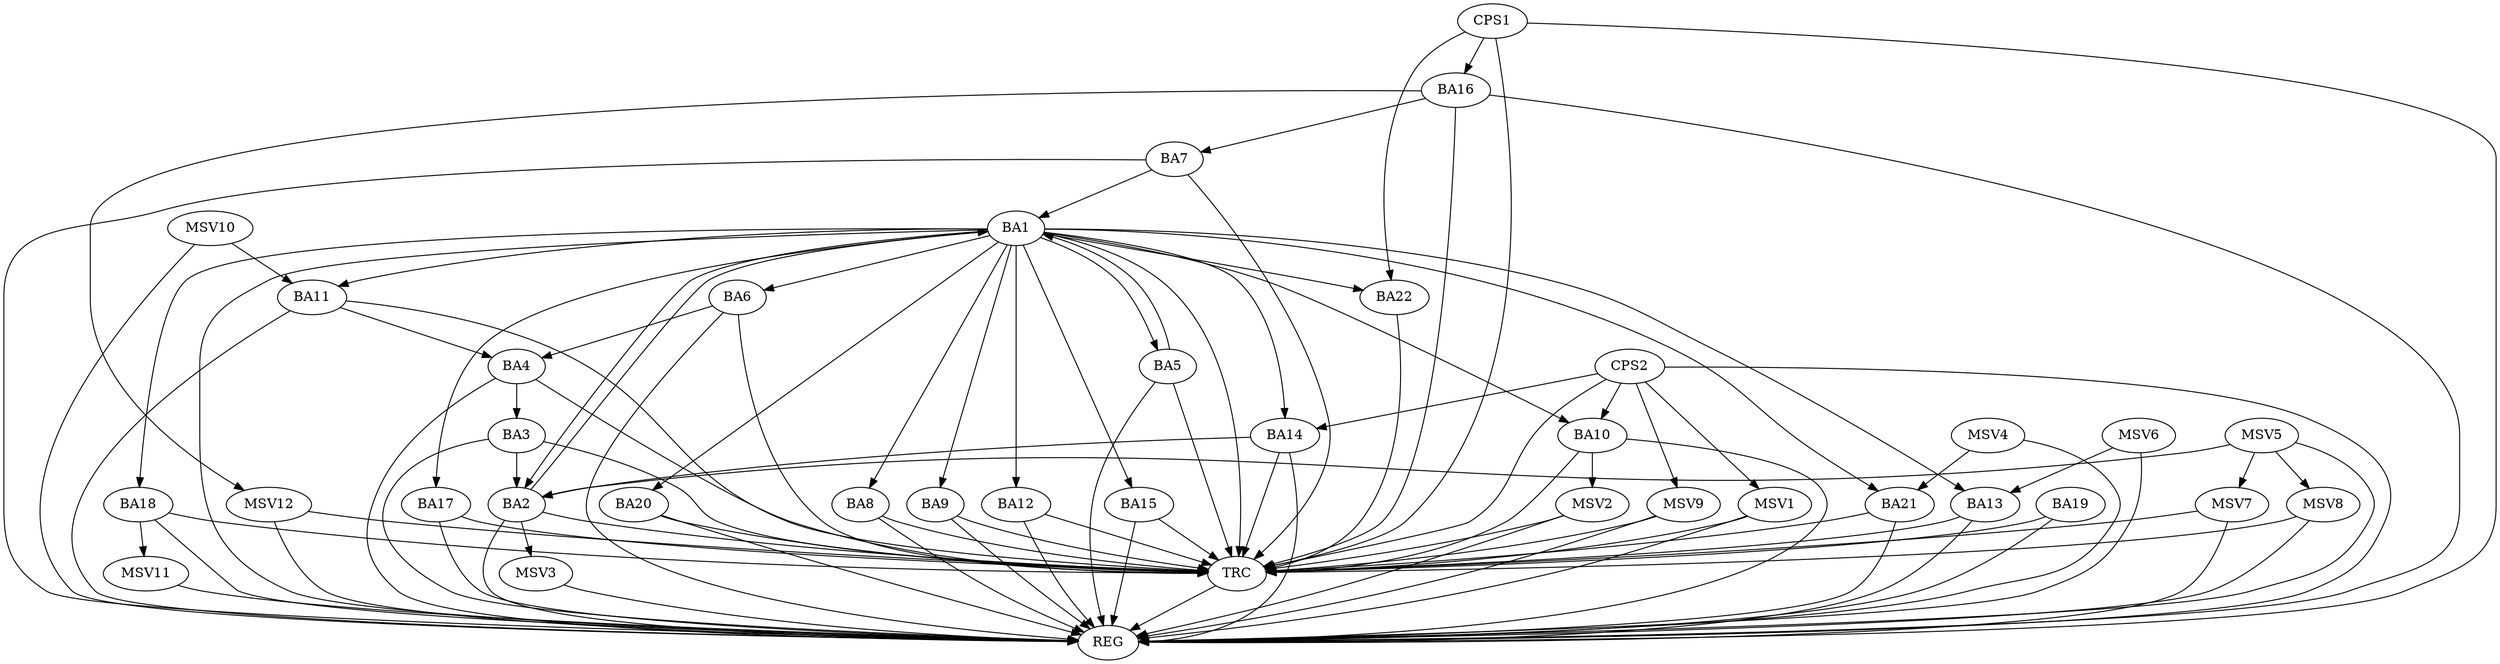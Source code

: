 strict digraph G {
  BA1 [ label="BA1" ];
  BA2 [ label="BA2" ];
  BA3 [ label="BA3" ];
  BA4 [ label="BA4" ];
  BA5 [ label="BA5" ];
  BA6 [ label="BA6" ];
  BA7 [ label="BA7" ];
  BA8 [ label="BA8" ];
  BA9 [ label="BA9" ];
  BA10 [ label="BA10" ];
  BA11 [ label="BA11" ];
  BA12 [ label="BA12" ];
  BA13 [ label="BA13" ];
  BA14 [ label="BA14" ];
  BA15 [ label="BA15" ];
  BA16 [ label="BA16" ];
  BA17 [ label="BA17" ];
  BA18 [ label="BA18" ];
  BA19 [ label="BA19" ];
  BA20 [ label="BA20" ];
  BA21 [ label="BA21" ];
  BA22 [ label="BA22" ];
  CPS1 [ label="CPS1" ];
  CPS2 [ label="CPS2" ];
  REG [ label="REG" ];
  TRC [ label="TRC" ];
  MSV1 [ label="MSV1" ];
  MSV2 [ label="MSV2" ];
  MSV3 [ label="MSV3" ];
  MSV4 [ label="MSV4" ];
  MSV5 [ label="MSV5" ];
  MSV6 [ label="MSV6" ];
  MSV7 [ label="MSV7" ];
  MSV8 [ label="MSV8" ];
  MSV9 [ label="MSV9" ];
  MSV10 [ label="MSV10" ];
  MSV11 [ label="MSV11" ];
  MSV12 [ label="MSV12" ];
  BA1 -> BA2;
  BA2 -> BA1;
  BA3 -> BA2;
  BA4 -> BA3;
  BA5 -> BA1;
  BA6 -> BA4;
  BA7 -> BA1;
  BA11 -> BA4;
  BA14 -> BA2;
  BA16 -> BA7;
  CPS1 -> BA22;
  CPS1 -> BA16;
  CPS2 -> BA14;
  CPS2 -> BA10;
  BA1 -> REG;
  BA2 -> REG;
  BA3 -> REG;
  BA4 -> REG;
  BA5 -> REG;
  BA6 -> REG;
  BA7 -> REG;
  BA8 -> REG;
  BA9 -> REG;
  BA10 -> REG;
  BA11 -> REG;
  BA12 -> REG;
  BA13 -> REG;
  BA14 -> REG;
  BA15 -> REG;
  BA16 -> REG;
  BA17 -> REG;
  BA18 -> REG;
  BA19 -> REG;
  BA20 -> REG;
  BA21 -> REG;
  CPS1 -> REG;
  CPS2 -> REG;
  BA1 -> TRC;
  BA2 -> TRC;
  BA3 -> TRC;
  BA4 -> TRC;
  BA5 -> TRC;
  BA6 -> TRC;
  BA7 -> TRC;
  BA8 -> TRC;
  BA9 -> TRC;
  BA10 -> TRC;
  BA11 -> TRC;
  BA12 -> TRC;
  BA13 -> TRC;
  BA14 -> TRC;
  BA15 -> TRC;
  BA16 -> TRC;
  BA17 -> TRC;
  BA18 -> TRC;
  BA19 -> TRC;
  BA20 -> TRC;
  BA21 -> TRC;
  BA22 -> TRC;
  CPS1 -> TRC;
  CPS2 -> TRC;
  TRC -> REG;
  BA1 -> BA22;
  BA1 -> BA6;
  BA1 -> BA21;
  BA1 -> BA15;
  BA1 -> BA17;
  BA1 -> BA10;
  BA1 -> BA11;
  BA1 -> BA13;
  BA1 -> BA5;
  BA1 -> BA9;
  BA1 -> BA14;
  BA1 -> BA20;
  BA1 -> BA18;
  BA1 -> BA12;
  BA1 -> BA8;
  CPS2 -> MSV1;
  MSV1 -> REG;
  MSV1 -> TRC;
  BA10 -> MSV2;
  MSV2 -> REG;
  MSV2 -> TRC;
  BA2 -> MSV3;
  MSV3 -> REG;
  MSV4 -> BA21;
  MSV4 -> REG;
  MSV5 -> BA2;
  MSV5 -> REG;
  MSV6 -> BA13;
  MSV6 -> REG;
  MSV5 -> MSV7;
  MSV7 -> REG;
  MSV7 -> TRC;
  MSV5 -> MSV8;
  MSV8 -> REG;
  MSV8 -> TRC;
  CPS2 -> MSV9;
  MSV9 -> REG;
  MSV9 -> TRC;
  MSV10 -> BA11;
  MSV10 -> REG;
  BA18 -> MSV11;
  MSV11 -> REG;
  BA16 -> MSV12;
  MSV12 -> REG;
  MSV12 -> TRC;
}
